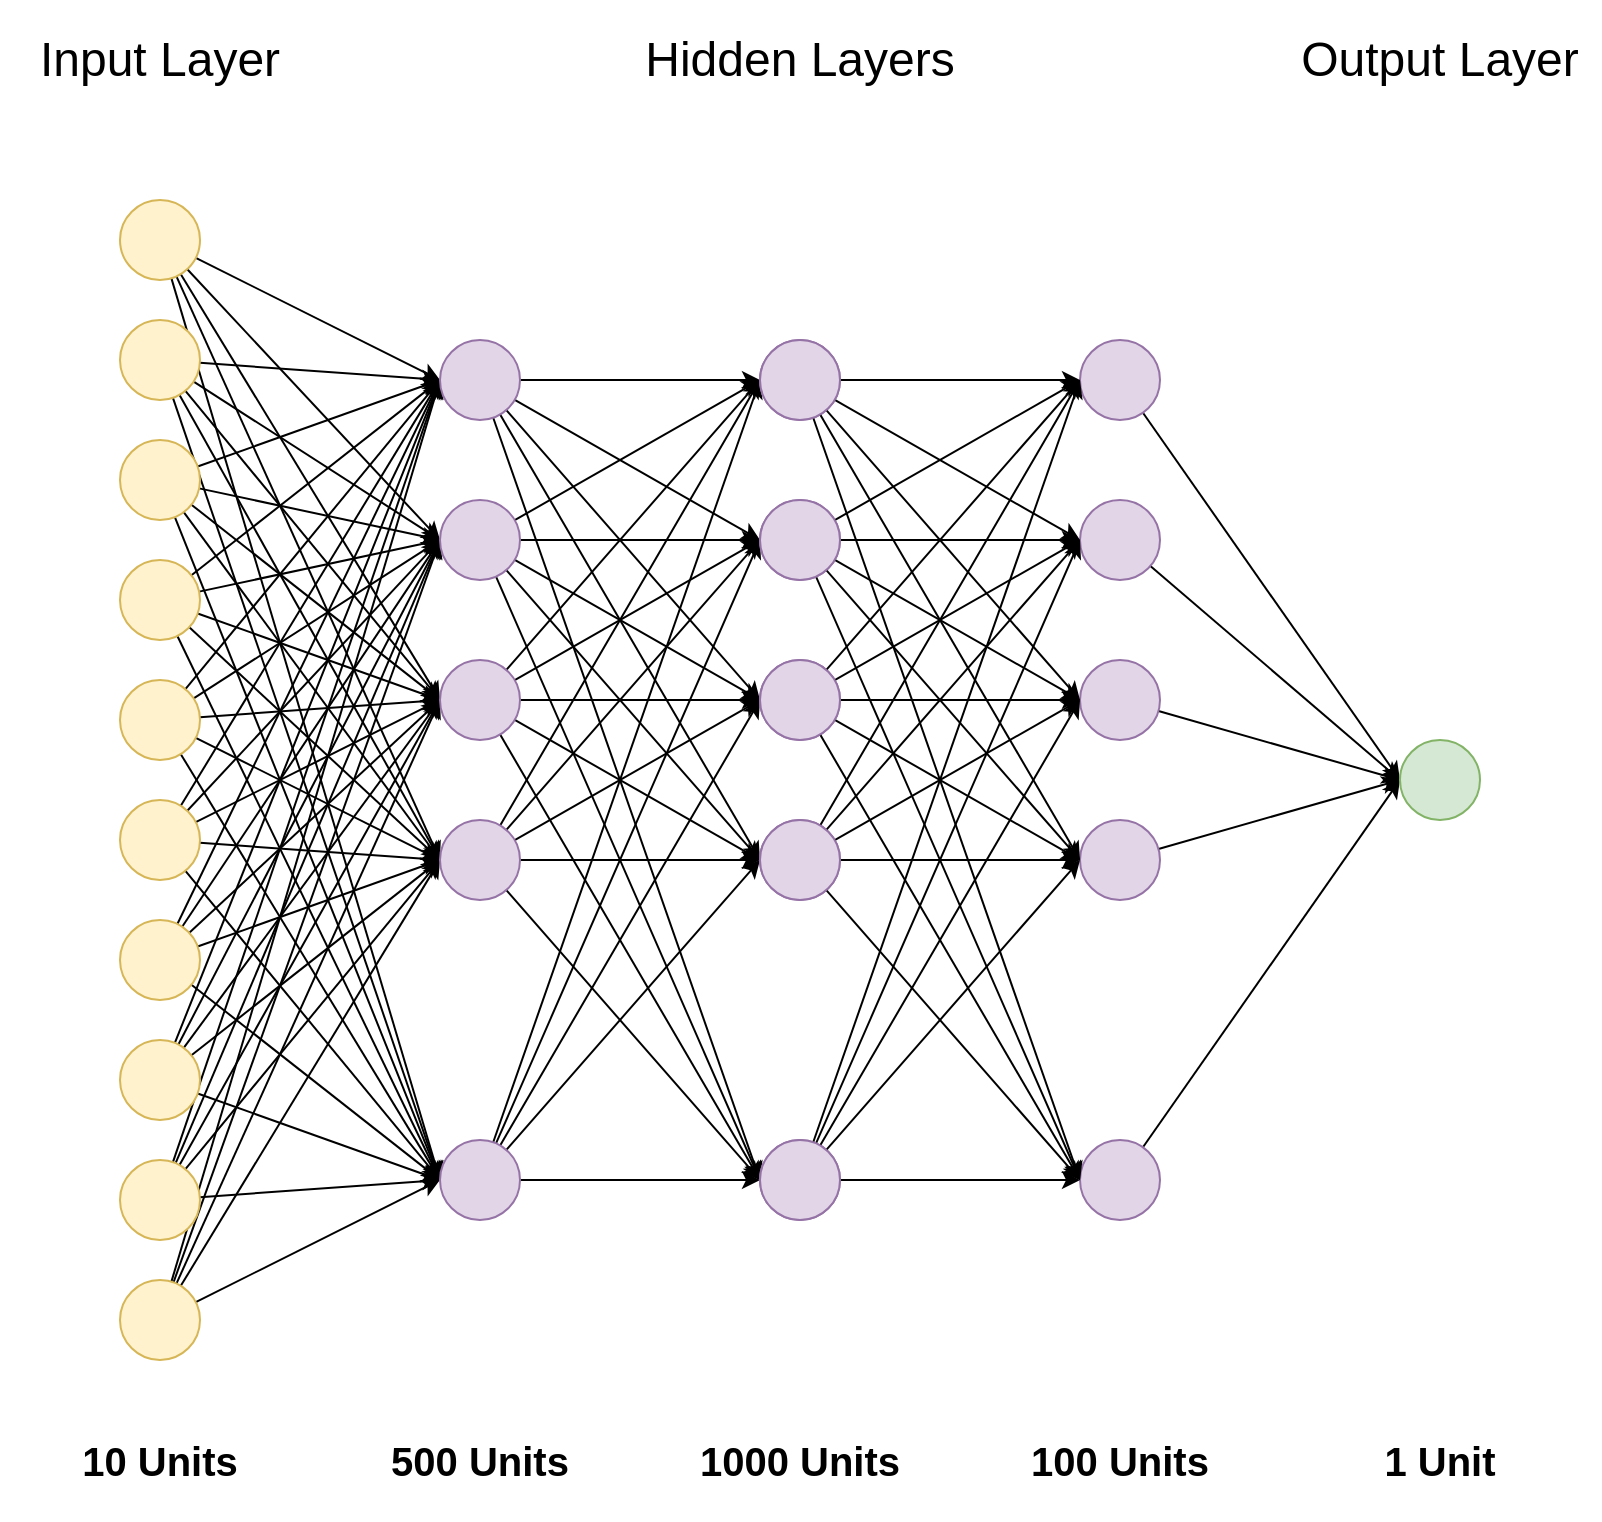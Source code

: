 <mxfile version="20.2.2" type="device"><diagram id="P_ymj8TehyQ_eFazqK8B" name="Page-1"><mxGraphModel dx="1422" dy="697" grid="1" gridSize="10" guides="1" tooltips="1" connect="1" arrows="1" fold="1" page="1" pageScale="1" pageWidth="850" pageHeight="1100" math="0" shadow="0"><root><mxCell id="0"/><mxCell id="1" parent="0"/><mxCell id="RThjkv-6x4Vl9FsBn6FE-17" style="rounded=0;orthogonalLoop=1;jettySize=auto;html=1;entryX=0;entryY=0.5;entryDx=0;entryDy=0;" edge="1" parent="1" source="RThjkv-6x4Vl9FsBn6FE-1" target="RThjkv-6x4Vl9FsBn6FE-12"><mxGeometry relative="1" as="geometry"/></mxCell><mxCell id="RThjkv-6x4Vl9FsBn6FE-18" style="edgeStyle=none;rounded=0;orthogonalLoop=1;jettySize=auto;html=1;entryX=0;entryY=0.5;entryDx=0;entryDy=0;" edge="1" parent="1" source="RThjkv-6x4Vl9FsBn6FE-1" target="RThjkv-6x4Vl9FsBn6FE-14"><mxGeometry relative="1" as="geometry"/></mxCell><mxCell id="RThjkv-6x4Vl9FsBn6FE-19" style="edgeStyle=none;rounded=0;orthogonalLoop=1;jettySize=auto;html=1;entryX=0;entryY=0.5;entryDx=0;entryDy=0;" edge="1" parent="1" source="RThjkv-6x4Vl9FsBn6FE-1" target="RThjkv-6x4Vl9FsBn6FE-13"><mxGeometry relative="1" as="geometry"/></mxCell><mxCell id="RThjkv-6x4Vl9FsBn6FE-20" style="edgeStyle=none;rounded=0;orthogonalLoop=1;jettySize=auto;html=1;entryX=0;entryY=0.5;entryDx=0;entryDy=0;" edge="1" parent="1" source="RThjkv-6x4Vl9FsBn6FE-1" target="RThjkv-6x4Vl9FsBn6FE-15"><mxGeometry relative="1" as="geometry"/></mxCell><mxCell id="RThjkv-6x4Vl9FsBn6FE-21" style="edgeStyle=none;rounded=0;orthogonalLoop=1;jettySize=auto;html=1;entryX=0;entryY=0.5;entryDx=0;entryDy=0;" edge="1" parent="1" source="RThjkv-6x4Vl9FsBn6FE-1" target="RThjkv-6x4Vl9FsBn6FE-16"><mxGeometry relative="1" as="geometry"/></mxCell><mxCell id="RThjkv-6x4Vl9FsBn6FE-1" value="" style="ellipse;whiteSpace=wrap;html=1;aspect=fixed;fillColor=#fff2cc;strokeColor=#d6b656;" vertex="1" parent="1"><mxGeometry x="80" y="160" width="40" height="40" as="geometry"/></mxCell><mxCell id="RThjkv-6x4Vl9FsBn6FE-22" style="edgeStyle=none;rounded=0;orthogonalLoop=1;jettySize=auto;html=1;entryX=0;entryY=0.5;entryDx=0;entryDy=0;" edge="1" parent="1" source="RThjkv-6x4Vl9FsBn6FE-2" target="RThjkv-6x4Vl9FsBn6FE-12"><mxGeometry relative="1" as="geometry"/></mxCell><mxCell id="RThjkv-6x4Vl9FsBn6FE-23" style="edgeStyle=none;rounded=0;orthogonalLoop=1;jettySize=auto;html=1;entryX=0;entryY=0.5;entryDx=0;entryDy=0;" edge="1" parent="1" source="RThjkv-6x4Vl9FsBn6FE-2" target="RThjkv-6x4Vl9FsBn6FE-14"><mxGeometry relative="1" as="geometry"/></mxCell><mxCell id="RThjkv-6x4Vl9FsBn6FE-24" style="edgeStyle=none;rounded=0;orthogonalLoop=1;jettySize=auto;html=1;entryX=0;entryY=0.5;entryDx=0;entryDy=0;" edge="1" parent="1" source="RThjkv-6x4Vl9FsBn6FE-2" target="RThjkv-6x4Vl9FsBn6FE-13"><mxGeometry relative="1" as="geometry"/></mxCell><mxCell id="RThjkv-6x4Vl9FsBn6FE-25" style="edgeStyle=none;rounded=0;orthogonalLoop=1;jettySize=auto;html=1;entryX=0;entryY=0.5;entryDx=0;entryDy=0;" edge="1" parent="1" source="RThjkv-6x4Vl9FsBn6FE-2" target="RThjkv-6x4Vl9FsBn6FE-15"><mxGeometry relative="1" as="geometry"><mxPoint x="240" y="490" as="targetPoint"/></mxGeometry></mxCell><mxCell id="RThjkv-6x4Vl9FsBn6FE-26" style="edgeStyle=none;rounded=0;orthogonalLoop=1;jettySize=auto;html=1;entryX=0;entryY=0.5;entryDx=0;entryDy=0;" edge="1" parent="1" source="RThjkv-6x4Vl9FsBn6FE-2" target="RThjkv-6x4Vl9FsBn6FE-16"><mxGeometry relative="1" as="geometry"/></mxCell><mxCell id="RThjkv-6x4Vl9FsBn6FE-2" value="" style="ellipse;whiteSpace=wrap;html=1;aspect=fixed;fillColor=#fff2cc;strokeColor=#d6b656;" vertex="1" parent="1"><mxGeometry x="80" y="220" width="40" height="40" as="geometry"/></mxCell><mxCell id="RThjkv-6x4Vl9FsBn6FE-42" style="edgeStyle=none;rounded=0;orthogonalLoop=1;jettySize=auto;html=1;entryX=0;entryY=0.5;entryDx=0;entryDy=0;" edge="1" parent="1" source="RThjkv-6x4Vl9FsBn6FE-3" target="RThjkv-6x4Vl9FsBn6FE-12"><mxGeometry relative="1" as="geometry"/></mxCell><mxCell id="RThjkv-6x4Vl9FsBn6FE-43" style="edgeStyle=none;rounded=0;orthogonalLoop=1;jettySize=auto;html=1;entryX=0;entryY=0.5;entryDx=0;entryDy=0;" edge="1" parent="1" source="RThjkv-6x4Vl9FsBn6FE-3" target="RThjkv-6x4Vl9FsBn6FE-14"><mxGeometry relative="1" as="geometry"/></mxCell><mxCell id="RThjkv-6x4Vl9FsBn6FE-44" style="edgeStyle=none;rounded=0;orthogonalLoop=1;jettySize=auto;html=1;entryX=0;entryY=0.5;entryDx=0;entryDy=0;" edge="1" parent="1" source="RThjkv-6x4Vl9FsBn6FE-3" target="RThjkv-6x4Vl9FsBn6FE-13"><mxGeometry relative="1" as="geometry"/></mxCell><mxCell id="RThjkv-6x4Vl9FsBn6FE-45" style="edgeStyle=none;rounded=0;orthogonalLoop=1;jettySize=auto;html=1;entryX=0;entryY=0.5;entryDx=0;entryDy=0;" edge="1" parent="1" source="RThjkv-6x4Vl9FsBn6FE-3" target="RThjkv-6x4Vl9FsBn6FE-15"><mxGeometry relative="1" as="geometry"/></mxCell><mxCell id="RThjkv-6x4Vl9FsBn6FE-46" style="edgeStyle=none;rounded=0;orthogonalLoop=1;jettySize=auto;html=1;entryX=0;entryY=0.5;entryDx=0;entryDy=0;" edge="1" parent="1" source="RThjkv-6x4Vl9FsBn6FE-3" target="RThjkv-6x4Vl9FsBn6FE-16"><mxGeometry relative="1" as="geometry"/></mxCell><mxCell id="RThjkv-6x4Vl9FsBn6FE-3" value="" style="ellipse;whiteSpace=wrap;html=1;aspect=fixed;fillColor=#fff2cc;strokeColor=#d6b656;" vertex="1" parent="1"><mxGeometry x="80" y="460" width="40" height="40" as="geometry"/></mxCell><mxCell id="RThjkv-6x4Vl9FsBn6FE-32" style="edgeStyle=none;rounded=0;orthogonalLoop=1;jettySize=auto;html=1;entryX=0;entryY=0.5;entryDx=0;entryDy=0;" edge="1" parent="1" source="RThjkv-6x4Vl9FsBn6FE-4" target="RThjkv-6x4Vl9FsBn6FE-12"><mxGeometry relative="1" as="geometry"><mxPoint x="240" y="250" as="targetPoint"/></mxGeometry></mxCell><mxCell id="RThjkv-6x4Vl9FsBn6FE-33" style="edgeStyle=none;rounded=0;orthogonalLoop=1;jettySize=auto;html=1;entryX=0;entryY=0.5;entryDx=0;entryDy=0;" edge="1" parent="1" source="RThjkv-6x4Vl9FsBn6FE-4" target="RThjkv-6x4Vl9FsBn6FE-14"><mxGeometry relative="1" as="geometry"/></mxCell><mxCell id="RThjkv-6x4Vl9FsBn6FE-35" style="edgeStyle=none;rounded=0;orthogonalLoop=1;jettySize=auto;html=1;entryX=0;entryY=0.5;entryDx=0;entryDy=0;" edge="1" parent="1" source="RThjkv-6x4Vl9FsBn6FE-4" target="RThjkv-6x4Vl9FsBn6FE-13"><mxGeometry relative="1" as="geometry"><mxPoint x="240" y="410" as="targetPoint"/></mxGeometry></mxCell><mxCell id="RThjkv-6x4Vl9FsBn6FE-38" style="edgeStyle=none;rounded=0;orthogonalLoop=1;jettySize=auto;html=1;entryX=0;entryY=0.5;entryDx=0;entryDy=0;" edge="1" parent="1" source="RThjkv-6x4Vl9FsBn6FE-4" target="RThjkv-6x4Vl9FsBn6FE-15"><mxGeometry relative="1" as="geometry"><mxPoint x="240" y="480" as="targetPoint"/></mxGeometry></mxCell><mxCell id="RThjkv-6x4Vl9FsBn6FE-39" style="edgeStyle=none;rounded=0;orthogonalLoop=1;jettySize=auto;html=1;entryX=0;entryY=0.5;entryDx=0;entryDy=0;" edge="1" parent="1" source="RThjkv-6x4Vl9FsBn6FE-4" target="RThjkv-6x4Vl9FsBn6FE-16"><mxGeometry relative="1" as="geometry"><mxPoint x="240" y="650" as="targetPoint"/></mxGeometry></mxCell><mxCell id="RThjkv-6x4Vl9FsBn6FE-4" value="" style="ellipse;whiteSpace=wrap;html=1;aspect=fixed;fillColor=#fff2cc;strokeColor=#d6b656;" vertex="1" parent="1"><mxGeometry x="80" y="340" width="40" height="40" as="geometry"/></mxCell><mxCell id="RThjkv-6x4Vl9FsBn6FE-34" style="edgeStyle=none;rounded=0;orthogonalLoop=1;jettySize=auto;html=1;entryX=0;entryY=0.5;entryDx=0;entryDy=0;" edge="1" parent="1" source="RThjkv-6x4Vl9FsBn6FE-5" target="RThjkv-6x4Vl9FsBn6FE-12"><mxGeometry relative="1" as="geometry"/></mxCell><mxCell id="RThjkv-6x4Vl9FsBn6FE-36" style="edgeStyle=none;rounded=0;orthogonalLoop=1;jettySize=auto;html=1;entryX=0;entryY=0.5;entryDx=0;entryDy=0;" edge="1" parent="1" source="RThjkv-6x4Vl9FsBn6FE-5" target="RThjkv-6x4Vl9FsBn6FE-14"><mxGeometry relative="1" as="geometry"/></mxCell><mxCell id="RThjkv-6x4Vl9FsBn6FE-37" style="edgeStyle=none;rounded=0;orthogonalLoop=1;jettySize=auto;html=1;entryX=0;entryY=0.5;entryDx=0;entryDy=0;" edge="1" parent="1" source="RThjkv-6x4Vl9FsBn6FE-5" target="RThjkv-6x4Vl9FsBn6FE-13"><mxGeometry relative="1" as="geometry"><mxPoint x="240" y="410" as="targetPoint"/></mxGeometry></mxCell><mxCell id="RThjkv-6x4Vl9FsBn6FE-40" style="edgeStyle=none;rounded=0;orthogonalLoop=1;jettySize=auto;html=1;entryX=0;entryY=0.5;entryDx=0;entryDy=0;" edge="1" parent="1" source="RThjkv-6x4Vl9FsBn6FE-5" target="RThjkv-6x4Vl9FsBn6FE-15"><mxGeometry relative="1" as="geometry"/></mxCell><mxCell id="RThjkv-6x4Vl9FsBn6FE-41" style="edgeStyle=none;rounded=0;orthogonalLoop=1;jettySize=auto;html=1;entryX=0;entryY=0.5;entryDx=0;entryDy=0;" edge="1" parent="1" source="RThjkv-6x4Vl9FsBn6FE-5" target="RThjkv-6x4Vl9FsBn6FE-16"><mxGeometry relative="1" as="geometry"/></mxCell><mxCell id="RThjkv-6x4Vl9FsBn6FE-5" value="" style="ellipse;whiteSpace=wrap;html=1;aspect=fixed;fillColor=#fff2cc;strokeColor=#d6b656;" vertex="1" parent="1"><mxGeometry x="80" y="400" width="40" height="40" as="geometry"/></mxCell><mxCell id="RThjkv-6x4Vl9FsBn6FE-27" style="edgeStyle=none;rounded=0;orthogonalLoop=1;jettySize=auto;html=1;entryX=0;entryY=0.5;entryDx=0;entryDy=0;" edge="1" parent="1" source="RThjkv-6x4Vl9FsBn6FE-6" target="RThjkv-6x4Vl9FsBn6FE-12"><mxGeometry relative="1" as="geometry"/></mxCell><mxCell id="RThjkv-6x4Vl9FsBn6FE-28" style="edgeStyle=none;rounded=0;orthogonalLoop=1;jettySize=auto;html=1;entryX=0;entryY=0.5;entryDx=0;entryDy=0;" edge="1" parent="1" source="RThjkv-6x4Vl9FsBn6FE-6" target="RThjkv-6x4Vl9FsBn6FE-14"><mxGeometry relative="1" as="geometry"/></mxCell><mxCell id="RThjkv-6x4Vl9FsBn6FE-29" style="edgeStyle=none;rounded=0;orthogonalLoop=1;jettySize=auto;html=1;entryX=0;entryY=0.5;entryDx=0;entryDy=0;" edge="1" parent="1" source="RThjkv-6x4Vl9FsBn6FE-6" target="RThjkv-6x4Vl9FsBn6FE-13"><mxGeometry relative="1" as="geometry"/></mxCell><mxCell id="RThjkv-6x4Vl9FsBn6FE-30" style="edgeStyle=none;rounded=0;orthogonalLoop=1;jettySize=auto;html=1;entryX=0;entryY=0.5;entryDx=0;entryDy=0;" edge="1" parent="1" source="RThjkv-6x4Vl9FsBn6FE-6" target="RThjkv-6x4Vl9FsBn6FE-15"><mxGeometry relative="1" as="geometry"/></mxCell><mxCell id="RThjkv-6x4Vl9FsBn6FE-31" style="edgeStyle=none;rounded=0;orthogonalLoop=1;jettySize=auto;html=1;entryX=0;entryY=0.5;entryDx=0;entryDy=0;" edge="1" parent="1" source="RThjkv-6x4Vl9FsBn6FE-6" target="RThjkv-6x4Vl9FsBn6FE-16"><mxGeometry relative="1" as="geometry"><mxPoint x="240" y="650" as="targetPoint"/></mxGeometry></mxCell><mxCell id="RThjkv-6x4Vl9FsBn6FE-6" value="" style="ellipse;whiteSpace=wrap;html=1;aspect=fixed;fillColor=#fff2cc;strokeColor=#d6b656;" vertex="1" parent="1"><mxGeometry x="80" y="280" width="40" height="40" as="geometry"/></mxCell><mxCell id="RThjkv-6x4Vl9FsBn6FE-62" style="edgeStyle=none;rounded=0;orthogonalLoop=1;jettySize=auto;html=1;entryX=0;entryY=0.5;entryDx=0;entryDy=0;" edge="1" parent="1" source="RThjkv-6x4Vl9FsBn6FE-7" target="RThjkv-6x4Vl9FsBn6FE-12"><mxGeometry relative="1" as="geometry"/></mxCell><mxCell id="RThjkv-6x4Vl9FsBn6FE-63" style="edgeStyle=none;rounded=0;orthogonalLoop=1;jettySize=auto;html=1;entryX=0;entryY=0.5;entryDx=0;entryDy=0;" edge="1" parent="1" source="RThjkv-6x4Vl9FsBn6FE-7" target="RThjkv-6x4Vl9FsBn6FE-14"><mxGeometry relative="1" as="geometry"/></mxCell><mxCell id="RThjkv-6x4Vl9FsBn6FE-64" style="edgeStyle=none;rounded=0;orthogonalLoop=1;jettySize=auto;html=1;entryX=0;entryY=0.5;entryDx=0;entryDy=0;" edge="1" parent="1" source="RThjkv-6x4Vl9FsBn6FE-7" target="RThjkv-6x4Vl9FsBn6FE-13"><mxGeometry relative="1" as="geometry"/></mxCell><mxCell id="RThjkv-6x4Vl9FsBn6FE-65" style="edgeStyle=none;rounded=0;orthogonalLoop=1;jettySize=auto;html=1;entryX=0;entryY=0.5;entryDx=0;entryDy=0;" edge="1" parent="1" source="RThjkv-6x4Vl9FsBn6FE-7" target="RThjkv-6x4Vl9FsBn6FE-15"><mxGeometry relative="1" as="geometry"/></mxCell><mxCell id="RThjkv-6x4Vl9FsBn6FE-66" style="edgeStyle=none;rounded=0;orthogonalLoop=1;jettySize=auto;html=1;entryX=0;entryY=0.5;entryDx=0;entryDy=0;" edge="1" parent="1" source="RThjkv-6x4Vl9FsBn6FE-7" target="RThjkv-6x4Vl9FsBn6FE-16"><mxGeometry relative="1" as="geometry"/></mxCell><mxCell id="RThjkv-6x4Vl9FsBn6FE-7" value="" style="ellipse;whiteSpace=wrap;html=1;aspect=fixed;fillColor=#fff2cc;strokeColor=#d6b656;" vertex="1" parent="1"><mxGeometry x="80" y="700" width="40" height="40" as="geometry"/></mxCell><mxCell id="RThjkv-6x4Vl9FsBn6FE-57" style="edgeStyle=none;rounded=0;orthogonalLoop=1;jettySize=auto;html=1;entryX=0;entryY=0.5;entryDx=0;entryDy=0;" edge="1" parent="1" source="RThjkv-6x4Vl9FsBn6FE-8" target="RThjkv-6x4Vl9FsBn6FE-12"><mxGeometry relative="1" as="geometry"/></mxCell><mxCell id="RThjkv-6x4Vl9FsBn6FE-58" style="edgeStyle=none;rounded=0;orthogonalLoop=1;jettySize=auto;html=1;entryX=0;entryY=0.5;entryDx=0;entryDy=0;" edge="1" parent="1" source="RThjkv-6x4Vl9FsBn6FE-8" target="RThjkv-6x4Vl9FsBn6FE-14"><mxGeometry relative="1" as="geometry"/></mxCell><mxCell id="RThjkv-6x4Vl9FsBn6FE-59" style="edgeStyle=none;rounded=0;orthogonalLoop=1;jettySize=auto;html=1;entryX=0;entryY=0.5;entryDx=0;entryDy=0;" edge="1" parent="1" source="RThjkv-6x4Vl9FsBn6FE-8" target="RThjkv-6x4Vl9FsBn6FE-13"><mxGeometry relative="1" as="geometry"/></mxCell><mxCell id="RThjkv-6x4Vl9FsBn6FE-60" style="edgeStyle=none;rounded=0;orthogonalLoop=1;jettySize=auto;html=1;entryX=0;entryY=0.5;entryDx=0;entryDy=0;" edge="1" parent="1" source="RThjkv-6x4Vl9FsBn6FE-8" target="RThjkv-6x4Vl9FsBn6FE-15"><mxGeometry relative="1" as="geometry"/></mxCell><mxCell id="RThjkv-6x4Vl9FsBn6FE-61" style="edgeStyle=none;rounded=0;orthogonalLoop=1;jettySize=auto;html=1;entryX=0;entryY=0.5;entryDx=0;entryDy=0;" edge="1" parent="1" source="RThjkv-6x4Vl9FsBn6FE-8" target="RThjkv-6x4Vl9FsBn6FE-16"><mxGeometry relative="1" as="geometry"/></mxCell><mxCell id="RThjkv-6x4Vl9FsBn6FE-8" value="" style="ellipse;whiteSpace=wrap;html=1;aspect=fixed;fillColor=#fff2cc;strokeColor=#d6b656;" vertex="1" parent="1"><mxGeometry x="80" y="640" width="40" height="40" as="geometry"/></mxCell><mxCell id="RThjkv-6x4Vl9FsBn6FE-52" style="edgeStyle=none;rounded=0;orthogonalLoop=1;jettySize=auto;html=1;entryX=0;entryY=0.5;entryDx=0;entryDy=0;" edge="1" parent="1" source="RThjkv-6x4Vl9FsBn6FE-9" target="RThjkv-6x4Vl9FsBn6FE-12"><mxGeometry relative="1" as="geometry"/></mxCell><mxCell id="RThjkv-6x4Vl9FsBn6FE-53" style="edgeStyle=none;rounded=0;orthogonalLoop=1;jettySize=auto;html=1;entryX=0;entryY=0.5;entryDx=0;entryDy=0;" edge="1" parent="1" source="RThjkv-6x4Vl9FsBn6FE-9" target="RThjkv-6x4Vl9FsBn6FE-14"><mxGeometry relative="1" as="geometry"/></mxCell><mxCell id="RThjkv-6x4Vl9FsBn6FE-54" style="edgeStyle=none;rounded=0;orthogonalLoop=1;jettySize=auto;html=1;entryX=0;entryY=0.5;entryDx=0;entryDy=0;" edge="1" parent="1" source="RThjkv-6x4Vl9FsBn6FE-9" target="RThjkv-6x4Vl9FsBn6FE-13"><mxGeometry relative="1" as="geometry"/></mxCell><mxCell id="RThjkv-6x4Vl9FsBn6FE-55" style="edgeStyle=none;rounded=0;orthogonalLoop=1;jettySize=auto;html=1;entryX=0;entryY=0.5;entryDx=0;entryDy=0;" edge="1" parent="1" source="RThjkv-6x4Vl9FsBn6FE-9" target="RThjkv-6x4Vl9FsBn6FE-15"><mxGeometry relative="1" as="geometry"/></mxCell><mxCell id="RThjkv-6x4Vl9FsBn6FE-56" style="edgeStyle=none;rounded=0;orthogonalLoop=1;jettySize=auto;html=1;entryX=0;entryY=0.5;entryDx=0;entryDy=0;" edge="1" parent="1" source="RThjkv-6x4Vl9FsBn6FE-9" target="RThjkv-6x4Vl9FsBn6FE-16"><mxGeometry relative="1" as="geometry"/></mxCell><mxCell id="RThjkv-6x4Vl9FsBn6FE-9" value="" style="ellipse;whiteSpace=wrap;html=1;aspect=fixed;fillColor=#fff2cc;strokeColor=#d6b656;" vertex="1" parent="1"><mxGeometry x="80" y="580" width="40" height="40" as="geometry"/></mxCell><mxCell id="RThjkv-6x4Vl9FsBn6FE-47" style="edgeStyle=none;rounded=0;orthogonalLoop=1;jettySize=auto;html=1;entryX=0;entryY=0.5;entryDx=0;entryDy=0;" edge="1" parent="1" source="RThjkv-6x4Vl9FsBn6FE-10" target="RThjkv-6x4Vl9FsBn6FE-12"><mxGeometry relative="1" as="geometry"/></mxCell><mxCell id="RThjkv-6x4Vl9FsBn6FE-48" style="edgeStyle=none;rounded=0;orthogonalLoop=1;jettySize=auto;html=1;entryX=0;entryY=0.5;entryDx=0;entryDy=0;" edge="1" parent="1" source="RThjkv-6x4Vl9FsBn6FE-10" target="RThjkv-6x4Vl9FsBn6FE-14"><mxGeometry relative="1" as="geometry"/></mxCell><mxCell id="RThjkv-6x4Vl9FsBn6FE-49" style="edgeStyle=none;rounded=0;orthogonalLoop=1;jettySize=auto;html=1;entryX=0;entryY=0.5;entryDx=0;entryDy=0;" edge="1" parent="1" source="RThjkv-6x4Vl9FsBn6FE-10" target="RThjkv-6x4Vl9FsBn6FE-13"><mxGeometry relative="1" as="geometry"/></mxCell><mxCell id="RThjkv-6x4Vl9FsBn6FE-50" style="edgeStyle=none;rounded=0;orthogonalLoop=1;jettySize=auto;html=1;entryX=0;entryY=0.5;entryDx=0;entryDy=0;" edge="1" parent="1" source="RThjkv-6x4Vl9FsBn6FE-10" target="RThjkv-6x4Vl9FsBn6FE-15"><mxGeometry relative="1" as="geometry"/></mxCell><mxCell id="RThjkv-6x4Vl9FsBn6FE-51" style="edgeStyle=none;rounded=0;orthogonalLoop=1;jettySize=auto;html=1;entryX=0;entryY=0.5;entryDx=0;entryDy=0;" edge="1" parent="1" source="RThjkv-6x4Vl9FsBn6FE-10" target="RThjkv-6x4Vl9FsBn6FE-16"><mxGeometry relative="1" as="geometry"/></mxCell><mxCell id="RThjkv-6x4Vl9FsBn6FE-10" value="" style="ellipse;whiteSpace=wrap;html=1;aspect=fixed;fillColor=#fff2cc;strokeColor=#d6b656;" vertex="1" parent="1"><mxGeometry x="80" y="520" width="40" height="40" as="geometry"/></mxCell><mxCell id="RThjkv-6x4Vl9FsBn6FE-84" style="edgeStyle=none;rounded=0;orthogonalLoop=1;jettySize=auto;html=1;entryX=0;entryY=0.5;entryDx=0;entryDy=0;" edge="1" parent="1" source="RThjkv-6x4Vl9FsBn6FE-12" target="RThjkv-6x4Vl9FsBn6FE-67"><mxGeometry relative="1" as="geometry"/></mxCell><mxCell id="RThjkv-6x4Vl9FsBn6FE-85" style="edgeStyle=none;rounded=0;orthogonalLoop=1;jettySize=auto;html=1;entryX=0;entryY=0.5;entryDx=0;entryDy=0;" edge="1" parent="1" source="RThjkv-6x4Vl9FsBn6FE-12" target="RThjkv-6x4Vl9FsBn6FE-69"><mxGeometry relative="1" as="geometry"/></mxCell><mxCell id="RThjkv-6x4Vl9FsBn6FE-86" style="edgeStyle=none;rounded=0;orthogonalLoop=1;jettySize=auto;html=1;entryX=0;entryY=0.5;entryDx=0;entryDy=0;" edge="1" parent="1" source="RThjkv-6x4Vl9FsBn6FE-12" target="RThjkv-6x4Vl9FsBn6FE-68"><mxGeometry relative="1" as="geometry"/></mxCell><mxCell id="RThjkv-6x4Vl9FsBn6FE-87" style="edgeStyle=none;rounded=0;orthogonalLoop=1;jettySize=auto;html=1;entryX=0;entryY=0.5;entryDx=0;entryDy=0;" edge="1" parent="1" source="RThjkv-6x4Vl9FsBn6FE-12" target="RThjkv-6x4Vl9FsBn6FE-70"><mxGeometry relative="1" as="geometry"/></mxCell><mxCell id="RThjkv-6x4Vl9FsBn6FE-88" style="edgeStyle=none;rounded=0;orthogonalLoop=1;jettySize=auto;html=1;entryX=0;entryY=0.5;entryDx=0;entryDy=0;" edge="1" parent="1" source="RThjkv-6x4Vl9FsBn6FE-12" target="RThjkv-6x4Vl9FsBn6FE-71"><mxGeometry relative="1" as="geometry"/></mxCell><mxCell id="RThjkv-6x4Vl9FsBn6FE-12" value="" style="ellipse;whiteSpace=wrap;html=1;aspect=fixed;fillColor=#e1d5e7;strokeColor=#9673a6;" vertex="1" parent="1"><mxGeometry x="240" y="230" width="40" height="40" as="geometry"/></mxCell><mxCell id="RThjkv-6x4Vl9FsBn6FE-95" style="edgeStyle=none;rounded=0;orthogonalLoop=1;jettySize=auto;html=1;entryX=0;entryY=0.5;entryDx=0;entryDy=0;" edge="1" parent="1" source="RThjkv-6x4Vl9FsBn6FE-13" target="RThjkv-6x4Vl9FsBn6FE-67"><mxGeometry relative="1" as="geometry"/></mxCell><mxCell id="RThjkv-6x4Vl9FsBn6FE-96" style="edgeStyle=none;rounded=0;orthogonalLoop=1;jettySize=auto;html=1;entryX=0;entryY=0.5;entryDx=0;entryDy=0;" edge="1" parent="1" source="RThjkv-6x4Vl9FsBn6FE-13" target="RThjkv-6x4Vl9FsBn6FE-69"><mxGeometry relative="1" as="geometry"/></mxCell><mxCell id="RThjkv-6x4Vl9FsBn6FE-97" style="edgeStyle=none;rounded=0;orthogonalLoop=1;jettySize=auto;html=1;entryX=0;entryY=0.5;entryDx=0;entryDy=0;" edge="1" parent="1" source="RThjkv-6x4Vl9FsBn6FE-13" target="RThjkv-6x4Vl9FsBn6FE-68"><mxGeometry relative="1" as="geometry"/></mxCell><mxCell id="RThjkv-6x4Vl9FsBn6FE-98" style="edgeStyle=none;rounded=0;orthogonalLoop=1;jettySize=auto;html=1;entryX=0;entryY=0.5;entryDx=0;entryDy=0;" edge="1" parent="1" source="RThjkv-6x4Vl9FsBn6FE-13" target="RThjkv-6x4Vl9FsBn6FE-70"><mxGeometry relative="1" as="geometry"><mxPoint x="370" y="510" as="targetPoint"/></mxGeometry></mxCell><mxCell id="RThjkv-6x4Vl9FsBn6FE-99" style="edgeStyle=none;rounded=0;orthogonalLoop=1;jettySize=auto;html=1;entryX=0;entryY=0.5;entryDx=0;entryDy=0;" edge="1" parent="1" source="RThjkv-6x4Vl9FsBn6FE-13" target="RThjkv-6x4Vl9FsBn6FE-71"><mxGeometry relative="1" as="geometry"/></mxCell><mxCell id="RThjkv-6x4Vl9FsBn6FE-13" value="" style="ellipse;whiteSpace=wrap;html=1;aspect=fixed;fillColor=#e1d5e7;strokeColor=#9673a6;" vertex="1" parent="1"><mxGeometry x="240" y="390" width="40" height="40" as="geometry"/></mxCell><mxCell id="RThjkv-6x4Vl9FsBn6FE-89" style="edgeStyle=none;rounded=0;orthogonalLoop=1;jettySize=auto;html=1;entryX=0;entryY=0.5;entryDx=0;entryDy=0;" edge="1" parent="1" source="RThjkv-6x4Vl9FsBn6FE-14" target="RThjkv-6x4Vl9FsBn6FE-67"><mxGeometry relative="1" as="geometry"/></mxCell><mxCell id="RThjkv-6x4Vl9FsBn6FE-91" style="edgeStyle=none;rounded=0;orthogonalLoop=1;jettySize=auto;html=1;entryX=0;entryY=0.5;entryDx=0;entryDy=0;" edge="1" parent="1" source="RThjkv-6x4Vl9FsBn6FE-14" target="RThjkv-6x4Vl9FsBn6FE-69"><mxGeometry relative="1" as="geometry"/></mxCell><mxCell id="RThjkv-6x4Vl9FsBn6FE-92" style="edgeStyle=none;rounded=0;orthogonalLoop=1;jettySize=auto;html=1;entryX=0;entryY=0.5;entryDx=0;entryDy=0;" edge="1" parent="1" source="RThjkv-6x4Vl9FsBn6FE-14" target="RThjkv-6x4Vl9FsBn6FE-68"><mxGeometry relative="1" as="geometry"/></mxCell><mxCell id="RThjkv-6x4Vl9FsBn6FE-93" style="edgeStyle=none;rounded=0;orthogonalLoop=1;jettySize=auto;html=1;entryX=0;entryY=0.5;entryDx=0;entryDy=0;" edge="1" parent="1" source="RThjkv-6x4Vl9FsBn6FE-14" target="RThjkv-6x4Vl9FsBn6FE-70"><mxGeometry relative="1" as="geometry"/></mxCell><mxCell id="RThjkv-6x4Vl9FsBn6FE-94" style="edgeStyle=none;rounded=0;orthogonalLoop=1;jettySize=auto;html=1;entryX=0;entryY=0.5;entryDx=0;entryDy=0;" edge="1" parent="1" source="RThjkv-6x4Vl9FsBn6FE-14" target="RThjkv-6x4Vl9FsBn6FE-71"><mxGeometry relative="1" as="geometry"/></mxCell><mxCell id="RThjkv-6x4Vl9FsBn6FE-14" value="" style="ellipse;whiteSpace=wrap;html=1;aspect=fixed;fillColor=#e1d5e7;strokeColor=#9673a6;" vertex="1" parent="1"><mxGeometry x="240" y="310" width="40" height="40" as="geometry"/></mxCell><mxCell id="RThjkv-6x4Vl9FsBn6FE-100" style="edgeStyle=none;rounded=0;orthogonalLoop=1;jettySize=auto;html=1;entryX=0;entryY=0.5;entryDx=0;entryDy=0;" edge="1" parent="1" source="RThjkv-6x4Vl9FsBn6FE-15" target="RThjkv-6x4Vl9FsBn6FE-67"><mxGeometry relative="1" as="geometry"/></mxCell><mxCell id="RThjkv-6x4Vl9FsBn6FE-101" style="edgeStyle=none;rounded=0;orthogonalLoop=1;jettySize=auto;html=1;entryX=0;entryY=0.5;entryDx=0;entryDy=0;" edge="1" parent="1" source="RThjkv-6x4Vl9FsBn6FE-15" target="RThjkv-6x4Vl9FsBn6FE-69"><mxGeometry relative="1" as="geometry"/></mxCell><mxCell id="RThjkv-6x4Vl9FsBn6FE-102" style="edgeStyle=none;rounded=0;orthogonalLoop=1;jettySize=auto;html=1;entryX=0;entryY=0.5;entryDx=0;entryDy=0;" edge="1" parent="1" source="RThjkv-6x4Vl9FsBn6FE-15" target="RThjkv-6x4Vl9FsBn6FE-68"><mxGeometry relative="1" as="geometry"/></mxCell><mxCell id="RThjkv-6x4Vl9FsBn6FE-103" style="edgeStyle=none;rounded=0;orthogonalLoop=1;jettySize=auto;html=1;entryX=0;entryY=0.5;entryDx=0;entryDy=0;" edge="1" parent="1" source="RThjkv-6x4Vl9FsBn6FE-15" target="RThjkv-6x4Vl9FsBn6FE-70"><mxGeometry relative="1" as="geometry"/></mxCell><mxCell id="RThjkv-6x4Vl9FsBn6FE-104" style="edgeStyle=none;rounded=0;orthogonalLoop=1;jettySize=auto;html=1;entryX=0;entryY=0.5;entryDx=0;entryDy=0;" edge="1" parent="1" source="RThjkv-6x4Vl9FsBn6FE-15" target="RThjkv-6x4Vl9FsBn6FE-71"><mxGeometry relative="1" as="geometry"/></mxCell><mxCell id="RThjkv-6x4Vl9FsBn6FE-15" value="" style="ellipse;whiteSpace=wrap;html=1;aspect=fixed;fillColor=#e1d5e7;strokeColor=#9673a6;" vertex="1" parent="1"><mxGeometry x="240" y="470" width="40" height="40" as="geometry"/></mxCell><mxCell id="RThjkv-6x4Vl9FsBn6FE-105" style="edgeStyle=none;rounded=0;orthogonalLoop=1;jettySize=auto;html=1;entryX=0;entryY=0.5;entryDx=0;entryDy=0;" edge="1" parent="1" source="RThjkv-6x4Vl9FsBn6FE-16" target="RThjkv-6x4Vl9FsBn6FE-67"><mxGeometry relative="1" as="geometry"/></mxCell><mxCell id="RThjkv-6x4Vl9FsBn6FE-106" style="edgeStyle=none;rounded=0;orthogonalLoop=1;jettySize=auto;html=1;entryX=0;entryY=0.5;entryDx=0;entryDy=0;" edge="1" parent="1" source="RThjkv-6x4Vl9FsBn6FE-16" target="RThjkv-6x4Vl9FsBn6FE-69"><mxGeometry relative="1" as="geometry"/></mxCell><mxCell id="RThjkv-6x4Vl9FsBn6FE-107" style="edgeStyle=none;rounded=0;orthogonalLoop=1;jettySize=auto;html=1;entryX=0;entryY=0.5;entryDx=0;entryDy=0;" edge="1" parent="1" source="RThjkv-6x4Vl9FsBn6FE-16" target="RThjkv-6x4Vl9FsBn6FE-68"><mxGeometry relative="1" as="geometry"/></mxCell><mxCell id="RThjkv-6x4Vl9FsBn6FE-108" style="edgeStyle=none;rounded=0;orthogonalLoop=1;jettySize=auto;html=1;entryX=0;entryY=0.5;entryDx=0;entryDy=0;" edge="1" parent="1" source="RThjkv-6x4Vl9FsBn6FE-16" target="RThjkv-6x4Vl9FsBn6FE-70"><mxGeometry relative="1" as="geometry"/></mxCell><mxCell id="RThjkv-6x4Vl9FsBn6FE-109" style="edgeStyle=none;rounded=0;orthogonalLoop=1;jettySize=auto;html=1;" edge="1" parent="1" source="RThjkv-6x4Vl9FsBn6FE-16" target="RThjkv-6x4Vl9FsBn6FE-71"><mxGeometry relative="1" as="geometry"/></mxCell><mxCell id="RThjkv-6x4Vl9FsBn6FE-16" value="" style="ellipse;whiteSpace=wrap;html=1;aspect=fixed;fillColor=#e1d5e7;strokeColor=#9673a6;" vertex="1" parent="1"><mxGeometry x="240" y="630" width="40" height="40" as="geometry"/></mxCell><mxCell id="RThjkv-6x4Vl9FsBn6FE-67" value="" style="ellipse;whiteSpace=wrap;html=1;aspect=fixed;fillColor=#e1d5e7;strokeColor=#9673a6;" vertex="1" parent="1"><mxGeometry x="400" y="230" width="40" height="40" as="geometry"/></mxCell><mxCell id="RThjkv-6x4Vl9FsBn6FE-68" value="" style="ellipse;whiteSpace=wrap;html=1;aspect=fixed;fillColor=#e1d5e7;strokeColor=#9673a6;" vertex="1" parent="1"><mxGeometry x="400" y="390" width="40" height="40" as="geometry"/></mxCell><mxCell id="RThjkv-6x4Vl9FsBn6FE-69" value="" style="ellipse;whiteSpace=wrap;html=1;aspect=fixed;fillColor=#e1d5e7;strokeColor=#9673a6;" vertex="1" parent="1"><mxGeometry x="400" y="310" width="40" height="40" as="geometry"/></mxCell><mxCell id="RThjkv-6x4Vl9FsBn6FE-70" value="" style="ellipse;whiteSpace=wrap;html=1;aspect=fixed;fillColor=#e1d5e7;strokeColor=#9673a6;" vertex="1" parent="1"><mxGeometry x="400" y="470" width="40" height="40" as="geometry"/></mxCell><mxCell id="RThjkv-6x4Vl9FsBn6FE-71" value="" style="ellipse;whiteSpace=wrap;html=1;aspect=fixed;fillColor=#e1d5e7;strokeColor=#9673a6;" vertex="1" parent="1"><mxGeometry x="400" y="630" width="40" height="40" as="geometry"/></mxCell><mxCell id="RThjkv-6x4Vl9FsBn6FE-145" style="edgeStyle=none;rounded=0;orthogonalLoop=1;jettySize=auto;html=1;entryX=0;entryY=0.5;entryDx=0;entryDy=0;" edge="1" parent="1" source="RThjkv-6x4Vl9FsBn6FE-72" target="RThjkv-6x4Vl9FsBn6FE-82"><mxGeometry relative="1" as="geometry"/></mxCell><mxCell id="RThjkv-6x4Vl9FsBn6FE-72" value="" style="ellipse;whiteSpace=wrap;html=1;aspect=fixed;fillColor=#e1d5e7;strokeColor=#9673a6;" vertex="1" parent="1"><mxGeometry x="560" y="230" width="40" height="40" as="geometry"/></mxCell><mxCell id="RThjkv-6x4Vl9FsBn6FE-147" style="edgeStyle=none;rounded=0;orthogonalLoop=1;jettySize=auto;html=1;" edge="1" parent="1" source="RThjkv-6x4Vl9FsBn6FE-73"><mxGeometry relative="1" as="geometry"><mxPoint x="720" y="450" as="targetPoint"/></mxGeometry></mxCell><mxCell id="RThjkv-6x4Vl9FsBn6FE-73" value="" style="ellipse;whiteSpace=wrap;html=1;aspect=fixed;fillColor=#e1d5e7;strokeColor=#9673a6;" vertex="1" parent="1"><mxGeometry x="560" y="390" width="40" height="40" as="geometry"/></mxCell><mxCell id="RThjkv-6x4Vl9FsBn6FE-146" style="edgeStyle=none;rounded=0;orthogonalLoop=1;jettySize=auto;html=1;" edge="1" parent="1" source="RThjkv-6x4Vl9FsBn6FE-74"><mxGeometry relative="1" as="geometry"><mxPoint x="720" y="450" as="targetPoint"/></mxGeometry></mxCell><mxCell id="RThjkv-6x4Vl9FsBn6FE-74" value="" style="ellipse;whiteSpace=wrap;html=1;aspect=fixed;fillColor=#e1d5e7;strokeColor=#9673a6;" vertex="1" parent="1"><mxGeometry x="560" y="310" width="40" height="40" as="geometry"/></mxCell><mxCell id="RThjkv-6x4Vl9FsBn6FE-148" style="edgeStyle=none;rounded=0;orthogonalLoop=1;jettySize=auto;html=1;entryX=0;entryY=0.5;entryDx=0;entryDy=0;" edge="1" parent="1" source="RThjkv-6x4Vl9FsBn6FE-75" target="RThjkv-6x4Vl9FsBn6FE-82"><mxGeometry relative="1" as="geometry"/></mxCell><mxCell id="RThjkv-6x4Vl9FsBn6FE-75" value="" style="ellipse;whiteSpace=wrap;html=1;aspect=fixed;fillColor=#e1d5e7;strokeColor=#9673a6;" vertex="1" parent="1"><mxGeometry x="560" y="470" width="40" height="40" as="geometry"/></mxCell><mxCell id="RThjkv-6x4Vl9FsBn6FE-149" style="edgeStyle=none;rounded=0;orthogonalLoop=1;jettySize=auto;html=1;" edge="1" parent="1" source="RThjkv-6x4Vl9FsBn6FE-76"><mxGeometry relative="1" as="geometry"><mxPoint x="720" y="450" as="targetPoint"/></mxGeometry></mxCell><mxCell id="RThjkv-6x4Vl9FsBn6FE-76" value="" style="ellipse;whiteSpace=wrap;html=1;aspect=fixed;fillColor=#e1d5e7;strokeColor=#9673a6;" vertex="1" parent="1"><mxGeometry x="560" y="630" width="40" height="40" as="geometry"/></mxCell><mxCell id="RThjkv-6x4Vl9FsBn6FE-82" value="" style="ellipse;whiteSpace=wrap;html=1;aspect=fixed;fillColor=#d5e8d4;strokeColor=#82b366;" vertex="1" parent="1"><mxGeometry x="720" y="430" width="40" height="40" as="geometry"/></mxCell><mxCell id="RThjkv-6x4Vl9FsBn6FE-115" style="edgeStyle=none;rounded=0;orthogonalLoop=1;jettySize=auto;html=1;entryX=0;entryY=0.5;entryDx=0;entryDy=0;" edge="1" parent="1" source="RThjkv-6x4Vl9FsBn6FE-120"><mxGeometry relative="1" as="geometry"><mxPoint x="560" y="250" as="targetPoint"/></mxGeometry></mxCell><mxCell id="RThjkv-6x4Vl9FsBn6FE-116" style="edgeStyle=none;rounded=0;orthogonalLoop=1;jettySize=auto;html=1;entryX=0;entryY=0.5;entryDx=0;entryDy=0;" edge="1" parent="1" source="RThjkv-6x4Vl9FsBn6FE-120"><mxGeometry relative="1" as="geometry"><mxPoint x="560" y="330" as="targetPoint"/></mxGeometry></mxCell><mxCell id="RThjkv-6x4Vl9FsBn6FE-117" style="edgeStyle=none;rounded=0;orthogonalLoop=1;jettySize=auto;html=1;entryX=0;entryY=0.5;entryDx=0;entryDy=0;" edge="1" parent="1" source="RThjkv-6x4Vl9FsBn6FE-120"><mxGeometry relative="1" as="geometry"><mxPoint x="560" y="410" as="targetPoint"/></mxGeometry></mxCell><mxCell id="RThjkv-6x4Vl9FsBn6FE-118" style="edgeStyle=none;rounded=0;orthogonalLoop=1;jettySize=auto;html=1;entryX=0;entryY=0.5;entryDx=0;entryDy=0;" edge="1" parent="1" source="RThjkv-6x4Vl9FsBn6FE-120"><mxGeometry relative="1" as="geometry"><mxPoint x="560" y="490" as="targetPoint"/></mxGeometry></mxCell><mxCell id="RThjkv-6x4Vl9FsBn6FE-119" style="edgeStyle=none;rounded=0;orthogonalLoop=1;jettySize=auto;html=1;entryX=0;entryY=0.5;entryDx=0;entryDy=0;" edge="1" parent="1" source="RThjkv-6x4Vl9FsBn6FE-120"><mxGeometry relative="1" as="geometry"><mxPoint x="560" y="650" as="targetPoint"/></mxGeometry></mxCell><mxCell id="RThjkv-6x4Vl9FsBn6FE-120" value="" style="ellipse;whiteSpace=wrap;html=1;aspect=fixed;fillColor=#e1d5e7;strokeColor=#9673a6;" vertex="1" parent="1"><mxGeometry x="400" y="230" width="40" height="40" as="geometry"/></mxCell><mxCell id="RThjkv-6x4Vl9FsBn6FE-121" style="edgeStyle=none;rounded=0;orthogonalLoop=1;jettySize=auto;html=1;entryX=0;entryY=0.5;entryDx=0;entryDy=0;" edge="1" parent="1" source="RThjkv-6x4Vl9FsBn6FE-126"><mxGeometry relative="1" as="geometry"><mxPoint x="560" y="250" as="targetPoint"/></mxGeometry></mxCell><mxCell id="RThjkv-6x4Vl9FsBn6FE-122" style="edgeStyle=none;rounded=0;orthogonalLoop=1;jettySize=auto;html=1;entryX=0;entryY=0.5;entryDx=0;entryDy=0;" edge="1" parent="1" source="RThjkv-6x4Vl9FsBn6FE-126"><mxGeometry relative="1" as="geometry"><mxPoint x="560" y="330" as="targetPoint"/></mxGeometry></mxCell><mxCell id="RThjkv-6x4Vl9FsBn6FE-123" style="edgeStyle=none;rounded=0;orthogonalLoop=1;jettySize=auto;html=1;entryX=0;entryY=0.5;entryDx=0;entryDy=0;" edge="1" parent="1" source="RThjkv-6x4Vl9FsBn6FE-126"><mxGeometry relative="1" as="geometry"><mxPoint x="560" y="410" as="targetPoint"/></mxGeometry></mxCell><mxCell id="RThjkv-6x4Vl9FsBn6FE-124" style="edgeStyle=none;rounded=0;orthogonalLoop=1;jettySize=auto;html=1;entryX=0;entryY=0.5;entryDx=0;entryDy=0;" edge="1" parent="1" source="RThjkv-6x4Vl9FsBn6FE-126"><mxGeometry relative="1" as="geometry"><mxPoint x="560" y="490" as="targetPoint"/></mxGeometry></mxCell><mxCell id="RThjkv-6x4Vl9FsBn6FE-125" style="edgeStyle=none;rounded=0;orthogonalLoop=1;jettySize=auto;html=1;entryX=0;entryY=0.5;entryDx=0;entryDy=0;" edge="1" parent="1" source="RThjkv-6x4Vl9FsBn6FE-126"><mxGeometry relative="1" as="geometry"><mxPoint x="560" y="650" as="targetPoint"/></mxGeometry></mxCell><mxCell id="RThjkv-6x4Vl9FsBn6FE-126" value="" style="ellipse;whiteSpace=wrap;html=1;aspect=fixed;fillColor=#e1d5e7;strokeColor=#9673a6;" vertex="1" parent="1"><mxGeometry x="400" y="390" width="40" height="40" as="geometry"/></mxCell><mxCell id="RThjkv-6x4Vl9FsBn6FE-127" style="edgeStyle=none;rounded=0;orthogonalLoop=1;jettySize=auto;html=1;entryX=0;entryY=0.5;entryDx=0;entryDy=0;" edge="1" parent="1" source="RThjkv-6x4Vl9FsBn6FE-132"><mxGeometry relative="1" as="geometry"><mxPoint x="560" y="250" as="targetPoint"/></mxGeometry></mxCell><mxCell id="RThjkv-6x4Vl9FsBn6FE-128" style="edgeStyle=none;rounded=0;orthogonalLoop=1;jettySize=auto;html=1;entryX=0;entryY=0.5;entryDx=0;entryDy=0;" edge="1" parent="1" source="RThjkv-6x4Vl9FsBn6FE-132"><mxGeometry relative="1" as="geometry"><mxPoint x="560" y="330" as="targetPoint"/></mxGeometry></mxCell><mxCell id="RThjkv-6x4Vl9FsBn6FE-129" style="edgeStyle=none;rounded=0;orthogonalLoop=1;jettySize=auto;html=1;entryX=0;entryY=0.5;entryDx=0;entryDy=0;" edge="1" parent="1" source="RThjkv-6x4Vl9FsBn6FE-132"><mxGeometry relative="1" as="geometry"><mxPoint x="560" y="410" as="targetPoint"/></mxGeometry></mxCell><mxCell id="RThjkv-6x4Vl9FsBn6FE-130" style="edgeStyle=none;rounded=0;orthogonalLoop=1;jettySize=auto;html=1;entryX=0;entryY=0.5;entryDx=0;entryDy=0;" edge="1" parent="1" source="RThjkv-6x4Vl9FsBn6FE-132"><mxGeometry relative="1" as="geometry"><mxPoint x="560" y="490" as="targetPoint"/></mxGeometry></mxCell><mxCell id="RThjkv-6x4Vl9FsBn6FE-131" style="edgeStyle=none;rounded=0;orthogonalLoop=1;jettySize=auto;html=1;entryX=0;entryY=0.5;entryDx=0;entryDy=0;" edge="1" parent="1" source="RThjkv-6x4Vl9FsBn6FE-132"><mxGeometry relative="1" as="geometry"><mxPoint x="560" y="650" as="targetPoint"/></mxGeometry></mxCell><mxCell id="RThjkv-6x4Vl9FsBn6FE-132" value="" style="ellipse;whiteSpace=wrap;html=1;aspect=fixed;fillColor=#e1d5e7;strokeColor=#9673a6;" vertex="1" parent="1"><mxGeometry x="400" y="310" width="40" height="40" as="geometry"/></mxCell><mxCell id="RThjkv-6x4Vl9FsBn6FE-133" style="edgeStyle=none;rounded=0;orthogonalLoop=1;jettySize=auto;html=1;entryX=0;entryY=0.5;entryDx=0;entryDy=0;" edge="1" parent="1" source="RThjkv-6x4Vl9FsBn6FE-138"><mxGeometry relative="1" as="geometry"><mxPoint x="560" y="250" as="targetPoint"/></mxGeometry></mxCell><mxCell id="RThjkv-6x4Vl9FsBn6FE-134" style="edgeStyle=none;rounded=0;orthogonalLoop=1;jettySize=auto;html=1;entryX=0;entryY=0.5;entryDx=0;entryDy=0;" edge="1" parent="1" source="RThjkv-6x4Vl9FsBn6FE-138"><mxGeometry relative="1" as="geometry"><mxPoint x="560" y="330" as="targetPoint"/></mxGeometry></mxCell><mxCell id="RThjkv-6x4Vl9FsBn6FE-135" style="edgeStyle=none;rounded=0;orthogonalLoop=1;jettySize=auto;html=1;entryX=0;entryY=0.5;entryDx=0;entryDy=0;" edge="1" parent="1" source="RThjkv-6x4Vl9FsBn6FE-138"><mxGeometry relative="1" as="geometry"><mxPoint x="560" y="410" as="targetPoint"/></mxGeometry></mxCell><mxCell id="RThjkv-6x4Vl9FsBn6FE-136" style="edgeStyle=none;rounded=0;orthogonalLoop=1;jettySize=auto;html=1;entryX=0;entryY=0.5;entryDx=0;entryDy=0;" edge="1" parent="1" source="RThjkv-6x4Vl9FsBn6FE-138"><mxGeometry relative="1" as="geometry"><mxPoint x="560" y="490" as="targetPoint"/></mxGeometry></mxCell><mxCell id="RThjkv-6x4Vl9FsBn6FE-137" style="edgeStyle=none;rounded=0;orthogonalLoop=1;jettySize=auto;html=1;entryX=0;entryY=0.5;entryDx=0;entryDy=0;" edge="1" parent="1" source="RThjkv-6x4Vl9FsBn6FE-138"><mxGeometry relative="1" as="geometry"><mxPoint x="560" y="650" as="targetPoint"/></mxGeometry></mxCell><mxCell id="RThjkv-6x4Vl9FsBn6FE-138" value="" style="ellipse;whiteSpace=wrap;html=1;aspect=fixed;fillColor=#e1d5e7;strokeColor=#9673a6;" vertex="1" parent="1"><mxGeometry x="400" y="470" width="40" height="40" as="geometry"/></mxCell><mxCell id="RThjkv-6x4Vl9FsBn6FE-139" style="edgeStyle=none;rounded=0;orthogonalLoop=1;jettySize=auto;html=1;entryX=0;entryY=0.5;entryDx=0;entryDy=0;" edge="1" parent="1" source="RThjkv-6x4Vl9FsBn6FE-144"><mxGeometry relative="1" as="geometry"><mxPoint x="560" y="250" as="targetPoint"/></mxGeometry></mxCell><mxCell id="RThjkv-6x4Vl9FsBn6FE-140" style="edgeStyle=none;rounded=0;orthogonalLoop=1;jettySize=auto;html=1;entryX=0;entryY=0.5;entryDx=0;entryDy=0;" edge="1" parent="1" source="RThjkv-6x4Vl9FsBn6FE-144"><mxGeometry relative="1" as="geometry"><mxPoint x="560" y="330" as="targetPoint"/></mxGeometry></mxCell><mxCell id="RThjkv-6x4Vl9FsBn6FE-141" style="edgeStyle=none;rounded=0;orthogonalLoop=1;jettySize=auto;html=1;entryX=0;entryY=0.5;entryDx=0;entryDy=0;" edge="1" parent="1" source="RThjkv-6x4Vl9FsBn6FE-144"><mxGeometry relative="1" as="geometry"><mxPoint x="560" y="410" as="targetPoint"/></mxGeometry></mxCell><mxCell id="RThjkv-6x4Vl9FsBn6FE-142" style="edgeStyle=none;rounded=0;orthogonalLoop=1;jettySize=auto;html=1;entryX=0;entryY=0.5;entryDx=0;entryDy=0;" edge="1" parent="1" source="RThjkv-6x4Vl9FsBn6FE-144"><mxGeometry relative="1" as="geometry"><mxPoint x="560" y="490" as="targetPoint"/></mxGeometry></mxCell><mxCell id="RThjkv-6x4Vl9FsBn6FE-143" style="edgeStyle=none;rounded=0;orthogonalLoop=1;jettySize=auto;html=1;" edge="1" parent="1" source="RThjkv-6x4Vl9FsBn6FE-144"><mxGeometry relative="1" as="geometry"><mxPoint x="560" y="650" as="targetPoint"/></mxGeometry></mxCell><mxCell id="RThjkv-6x4Vl9FsBn6FE-144" value="" style="ellipse;whiteSpace=wrap;html=1;aspect=fixed;fillColor=#e1d5e7;strokeColor=#9673a6;" vertex="1" parent="1"><mxGeometry x="400" y="630" width="40" height="40" as="geometry"/></mxCell><mxCell id="RThjkv-6x4Vl9FsBn6FE-155" value="" style="shape=image;html=1;verticalAlign=top;verticalLabelPosition=bottom;labelBackgroundColor=#ffffff;imageAspect=0;aspect=fixed;image=https://cdn0.iconfinder.com/data/icons/phosphor-fill-vol-2/256/dots-three-vertical-fill-128.png" vertex="1" parent="1"><mxGeometry x="201" y="510" width="118" height="118" as="geometry"/></mxCell><mxCell id="RThjkv-6x4Vl9FsBn6FE-156" value="" style="shape=image;html=1;verticalAlign=top;verticalLabelPosition=bottom;labelBackgroundColor=#ffffff;imageAspect=0;aspect=fixed;image=https://cdn0.iconfinder.com/data/icons/phosphor-fill-vol-2/256/dots-three-vertical-fill-128.png" vertex="1" parent="1"><mxGeometry x="361" y="510" width="118" height="118" as="geometry"/></mxCell><mxCell id="RThjkv-6x4Vl9FsBn6FE-157" value="" style="shape=image;html=1;verticalAlign=top;verticalLabelPosition=bottom;labelBackgroundColor=#ffffff;imageAspect=0;aspect=fixed;image=https://cdn0.iconfinder.com/data/icons/phosphor-fill-vol-2/256/dots-three-vertical-fill-128.png" vertex="1" parent="1"><mxGeometry x="521" y="510" width="118" height="118" as="geometry"/></mxCell><mxCell id="RThjkv-6x4Vl9FsBn6FE-159" value="Input Layer" style="rounded=0;whiteSpace=wrap;html=1;fontSize=24;fillColor=none;strokeColor=none;" vertex="1" parent="1"><mxGeometry x="20" y="60" width="160" height="60" as="geometry"/></mxCell><mxCell id="RThjkv-6x4Vl9FsBn6FE-160" value="Hidden Layers" style="rounded=0;whiteSpace=wrap;html=1;fontSize=24;fillColor=none;strokeColor=none;" vertex="1" parent="1"><mxGeometry x="340" y="60" width="160" height="60" as="geometry"/></mxCell><mxCell id="RThjkv-6x4Vl9FsBn6FE-161" value="Output Layer" style="rounded=0;whiteSpace=wrap;html=1;fontSize=24;fillColor=none;strokeColor=none;" vertex="1" parent="1"><mxGeometry x="660" y="60" width="160" height="60" as="geometry"/></mxCell><mxCell id="RThjkv-6x4Vl9FsBn6FE-162" value="10 Units" style="rounded=0;whiteSpace=wrap;html=1;fontSize=20;fillColor=none;strokeColor=none;fontStyle=1" vertex="1" parent="1"><mxGeometry x="35" y="760" width="130" height="60" as="geometry"/></mxCell><mxCell id="RThjkv-6x4Vl9FsBn6FE-163" value="500 Units" style="rounded=0;whiteSpace=wrap;html=1;fontSize=20;fillColor=none;strokeColor=none;fontStyle=1" vertex="1" parent="1"><mxGeometry x="195" y="760" width="130" height="60" as="geometry"/></mxCell><mxCell id="RThjkv-6x4Vl9FsBn6FE-164" value="1000 Units" style="rounded=0;whiteSpace=wrap;html=1;fontSize=20;fillColor=none;strokeColor=none;fontStyle=1" vertex="1" parent="1"><mxGeometry x="355" y="760" width="130" height="60" as="geometry"/></mxCell><mxCell id="RThjkv-6x4Vl9FsBn6FE-165" value="100 Units" style="rounded=0;whiteSpace=wrap;html=1;fontSize=20;fillColor=none;strokeColor=none;fontStyle=1" vertex="1" parent="1"><mxGeometry x="515" y="760" width="130" height="60" as="geometry"/></mxCell><mxCell id="RThjkv-6x4Vl9FsBn6FE-166" value="1 Unit" style="rounded=0;whiteSpace=wrap;html=1;fontSize=20;fillColor=none;strokeColor=none;fontStyle=1" vertex="1" parent="1"><mxGeometry x="675" y="760" width="130" height="60" as="geometry"/></mxCell></root></mxGraphModel></diagram></mxfile>